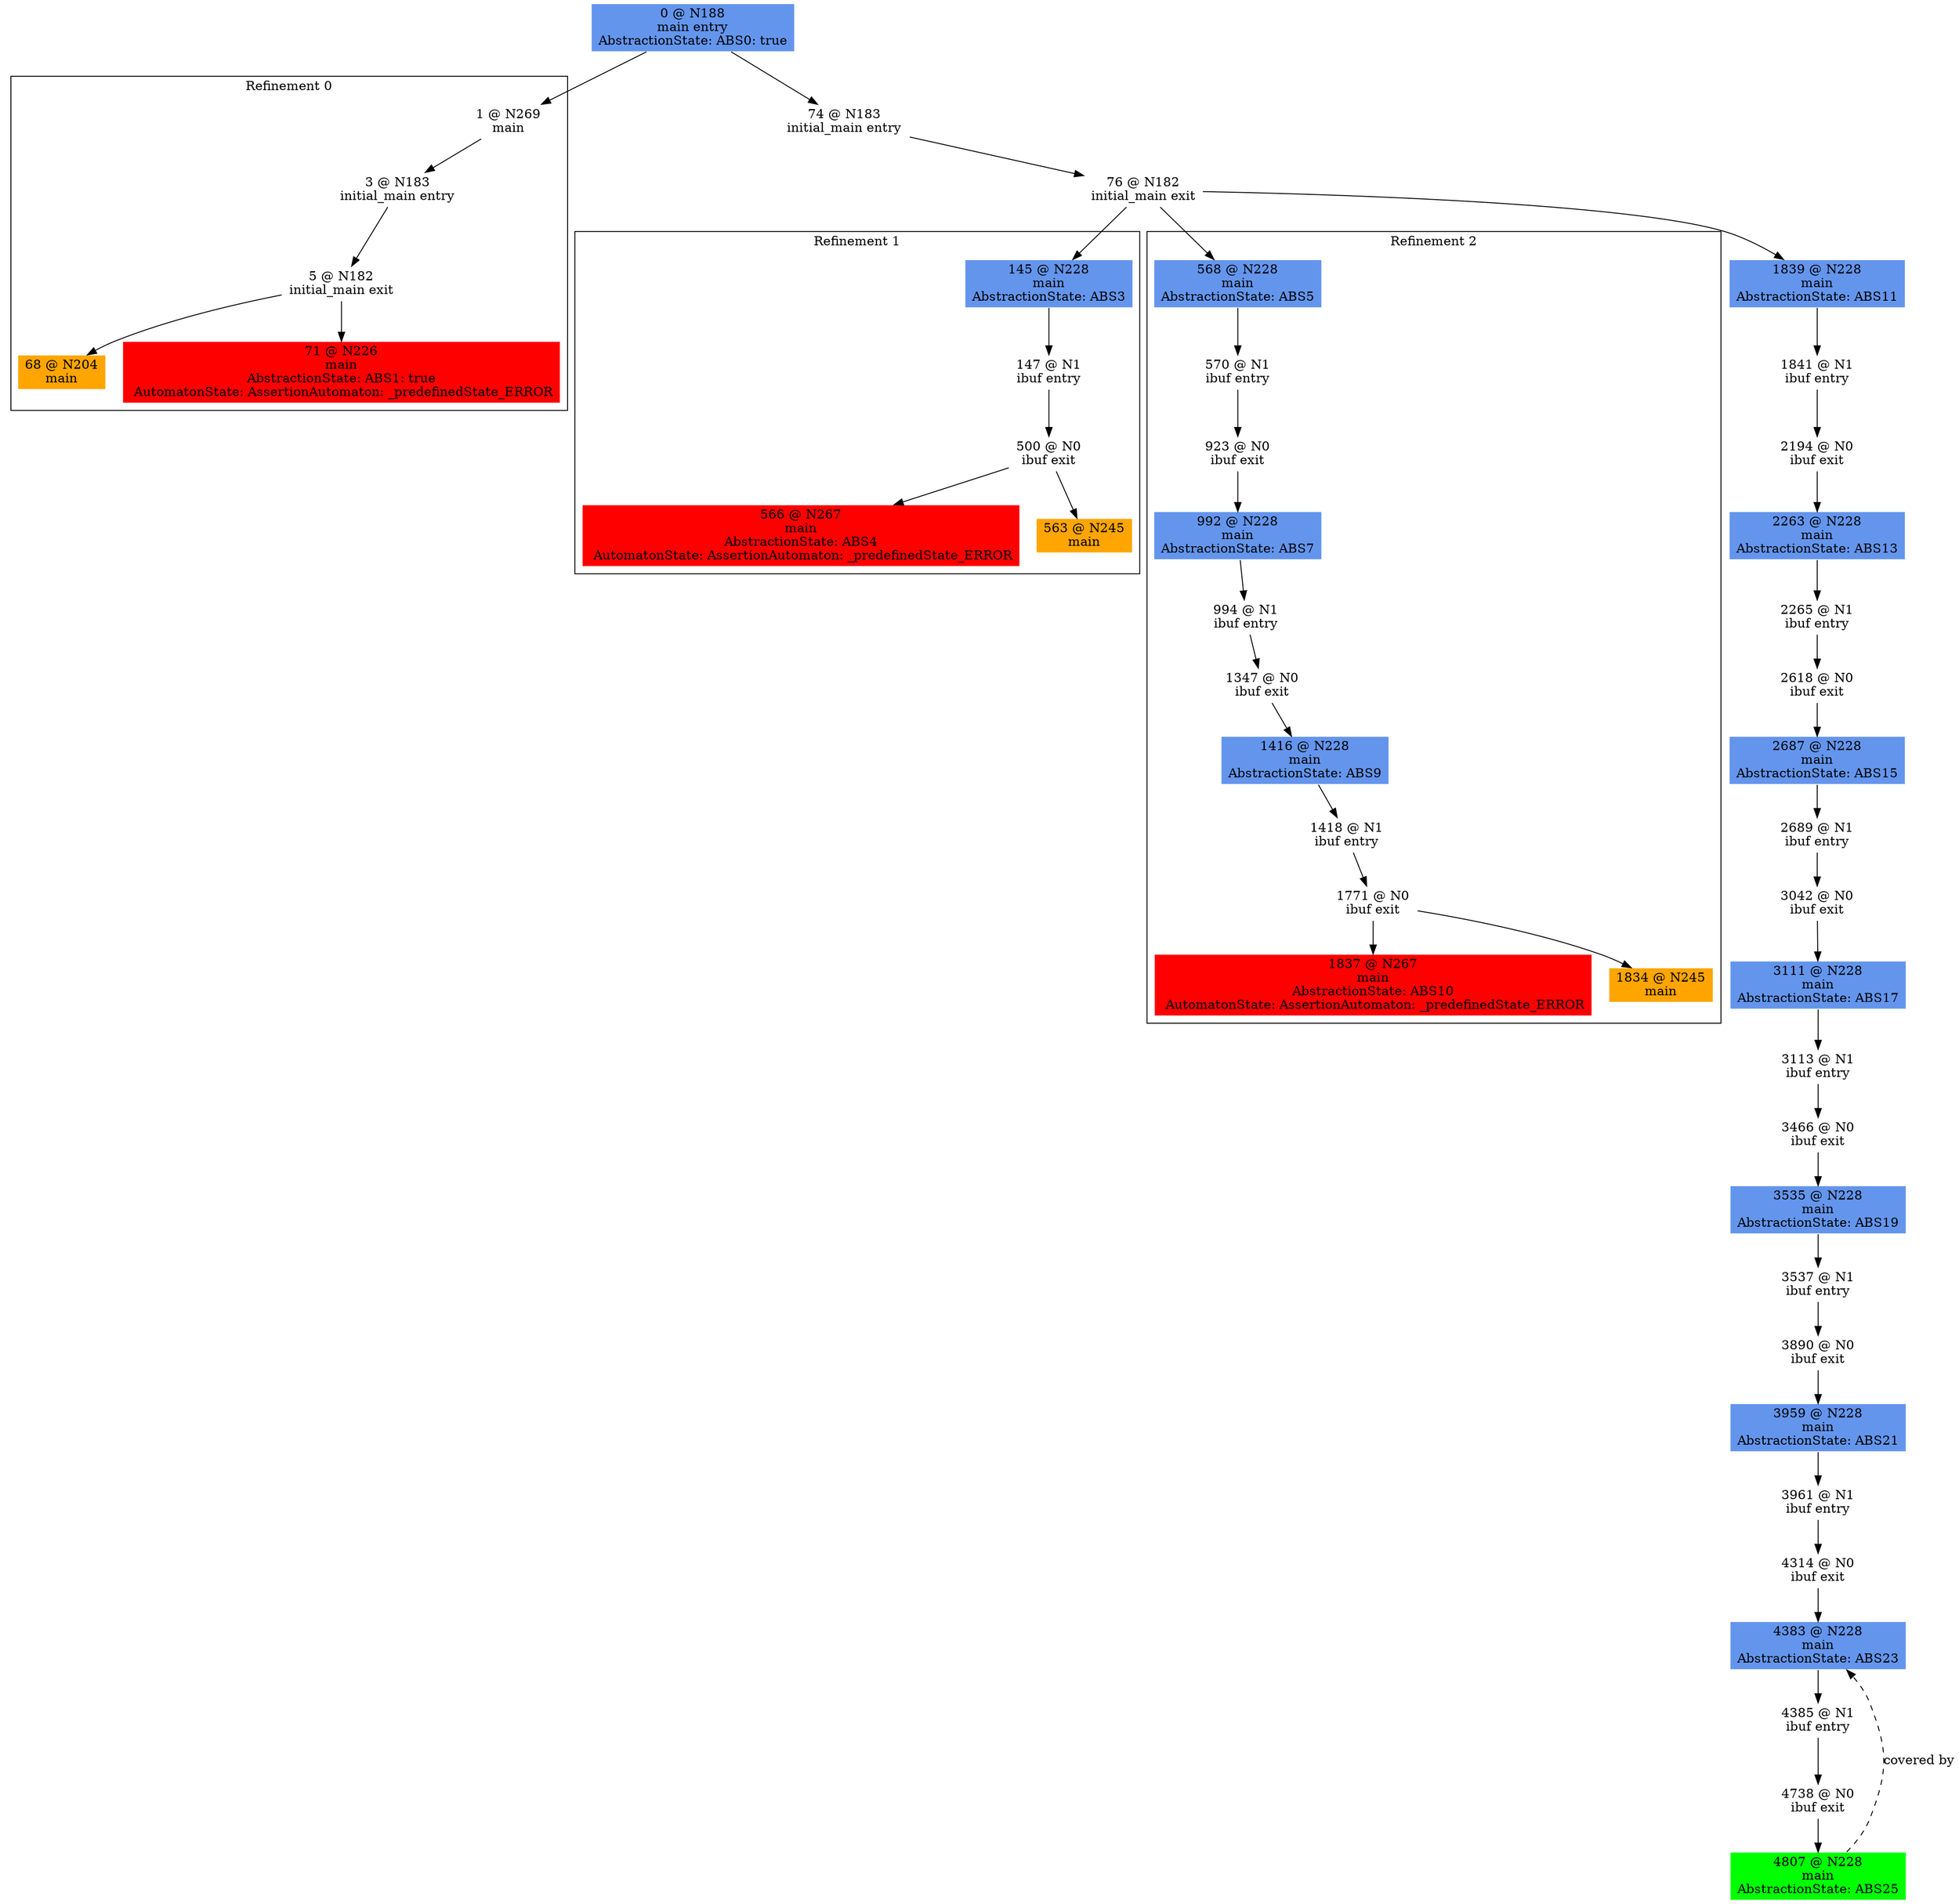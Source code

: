 digraph ARG {
node [style="filled" shape="box" color="white"]
subgraph cluster_0 {
label="Refinement 0"
1 [label="1 @ N269\nmain\n" id="1"]
3 [label="3 @ N183\ninitial_main entry\n" id="3"]
5 [label="5 @ N182\ninitial_main exit\n" id="5"]
68 [fillcolor="orange" label="68 @ N204\nmain\n" id="68"]
71 [fillcolor="red" label="71 @ N226\nmain\nAbstractionState: ABS1: true\n AutomatonState: AssertionAutomaton: _predefinedState_ERROR\n" id="71"]
1 -> 3 []
3 -> 5 []
5 -> 71 []
5 -> 68 []
}
0 -> 1
subgraph cluster_1 {
label="Refinement 1"
145 [fillcolor="cornflowerblue" label="145 @ N228\nmain\nAbstractionState: ABS3\n" id="145"]
147 [label="147 @ N1\nibuf entry\n" id="147"]
500 [label="500 @ N0\nibuf exit\n" id="500"]
566 [fillcolor="red" label="566 @ N267\nmain\nAbstractionState: ABS4\n AutomatonState: AssertionAutomaton: _predefinedState_ERROR\n" id="566"]
563 [fillcolor="orange" label="563 @ N245\nmain\n" id="563"]
145 -> 147 []
147 -> 500 []
500 -> 563 []
500 -> 566 []
}
76 -> 145
subgraph cluster_2 {
label="Refinement 2"
568 [fillcolor="cornflowerblue" label="568 @ N228\nmain\nAbstractionState: ABS5\n" id="568"]
570 [label="570 @ N1\nibuf entry\n" id="570"]
923 [label="923 @ N0\nibuf exit\n" id="923"]
992 [fillcolor="cornflowerblue" label="992 @ N228\nmain\nAbstractionState: ABS7\n" id="992"]
994 [label="994 @ N1\nibuf entry\n" id="994"]
1347 [label="1347 @ N0\nibuf exit\n" id="1347"]
1416 [fillcolor="cornflowerblue" label="1416 @ N228\nmain\nAbstractionState: ABS9\n" id="1416"]
1418 [label="1418 @ N1\nibuf entry\n" id="1418"]
1771 [label="1771 @ N0\nibuf exit\n" id="1771"]
1837 [fillcolor="red" label="1837 @ N267\nmain\nAbstractionState: ABS10\n AutomatonState: AssertionAutomaton: _predefinedState_ERROR\n" id="1837"]
1834 [fillcolor="orange" label="1834 @ N245\nmain\n" id="1834"]
568 -> 570 []
570 -> 923 []
923 -> 992 []
992 -> 994 []
994 -> 1347 []
1347 -> 1416 []
1416 -> 1418 []
1418 -> 1771 []
1771 -> 1834 []
1771 -> 1837 []
}
76 -> 568
0 [fillcolor="cornflowerblue" label="0 @ N188\nmain entry\nAbstractionState: ABS0: true\n" id="0"]
74 [label="74 @ N183\ninitial_main entry\n" id="74"]
76 [label="76 @ N182\ninitial_main exit\n" id="76"]
1839 [fillcolor="cornflowerblue" label="1839 @ N228\nmain\nAbstractionState: ABS11\n" id="1839"]
1841 [label="1841 @ N1\nibuf entry\n" id="1841"]
2194 [label="2194 @ N0\nibuf exit\n" id="2194"]
2263 [fillcolor="cornflowerblue" label="2263 @ N228\nmain\nAbstractionState: ABS13\n" id="2263"]
2265 [label="2265 @ N1\nibuf entry\n" id="2265"]
2618 [label="2618 @ N0\nibuf exit\n" id="2618"]
2687 [fillcolor="cornflowerblue" label="2687 @ N228\nmain\nAbstractionState: ABS15\n" id="2687"]
2689 [label="2689 @ N1\nibuf entry\n" id="2689"]
3042 [label="3042 @ N0\nibuf exit\n" id="3042"]
3111 [fillcolor="cornflowerblue" label="3111 @ N228\nmain\nAbstractionState: ABS17\n" id="3111"]
3113 [label="3113 @ N1\nibuf entry\n" id="3113"]
3466 [label="3466 @ N0\nibuf exit\n" id="3466"]
3535 [fillcolor="cornflowerblue" label="3535 @ N228\nmain\nAbstractionState: ABS19\n" id="3535"]
3537 [label="3537 @ N1\nibuf entry\n" id="3537"]
3890 [label="3890 @ N0\nibuf exit\n" id="3890"]
3959 [fillcolor="cornflowerblue" label="3959 @ N228\nmain\nAbstractionState: ABS21\n" id="3959"]
3961 [label="3961 @ N1\nibuf entry\n" id="3961"]
4314 [label="4314 @ N0\nibuf exit\n" id="4314"]
4383 [fillcolor="cornflowerblue" label="4383 @ N228\nmain\nAbstractionState: ABS23\n" id="4383"]
4385 [label="4385 @ N1\nibuf entry\n" id="4385"]
4738 [label="4738 @ N0\nibuf exit\n" id="4738"]
4807 [fillcolor="green" label="4807 @ N228\nmain\nAbstractionState: ABS25\n" id="4807"]
0 -> 74 []
74 -> 76 []
76 -> 1839 []
1839 -> 1841 []
1841 -> 2194 []
2194 -> 2263 []
2263 -> 2265 []
2265 -> 2618 []
2618 -> 2687 []
2687 -> 2689 []
2689 -> 3042 []
3042 -> 3111 []
3111 -> 3113 []
3113 -> 3466 []
3466 -> 3535 []
3535 -> 3537 []
3537 -> 3890 []
3890 -> 3959 []
3959 -> 3961 []
3961 -> 4314 []
4314 -> 4383 []
4807 -> 4383 [style="dashed" weight="0" label="covered by"]
4383 -> 4385 []
4385 -> 4738 []
4738 -> 4807 []
}
